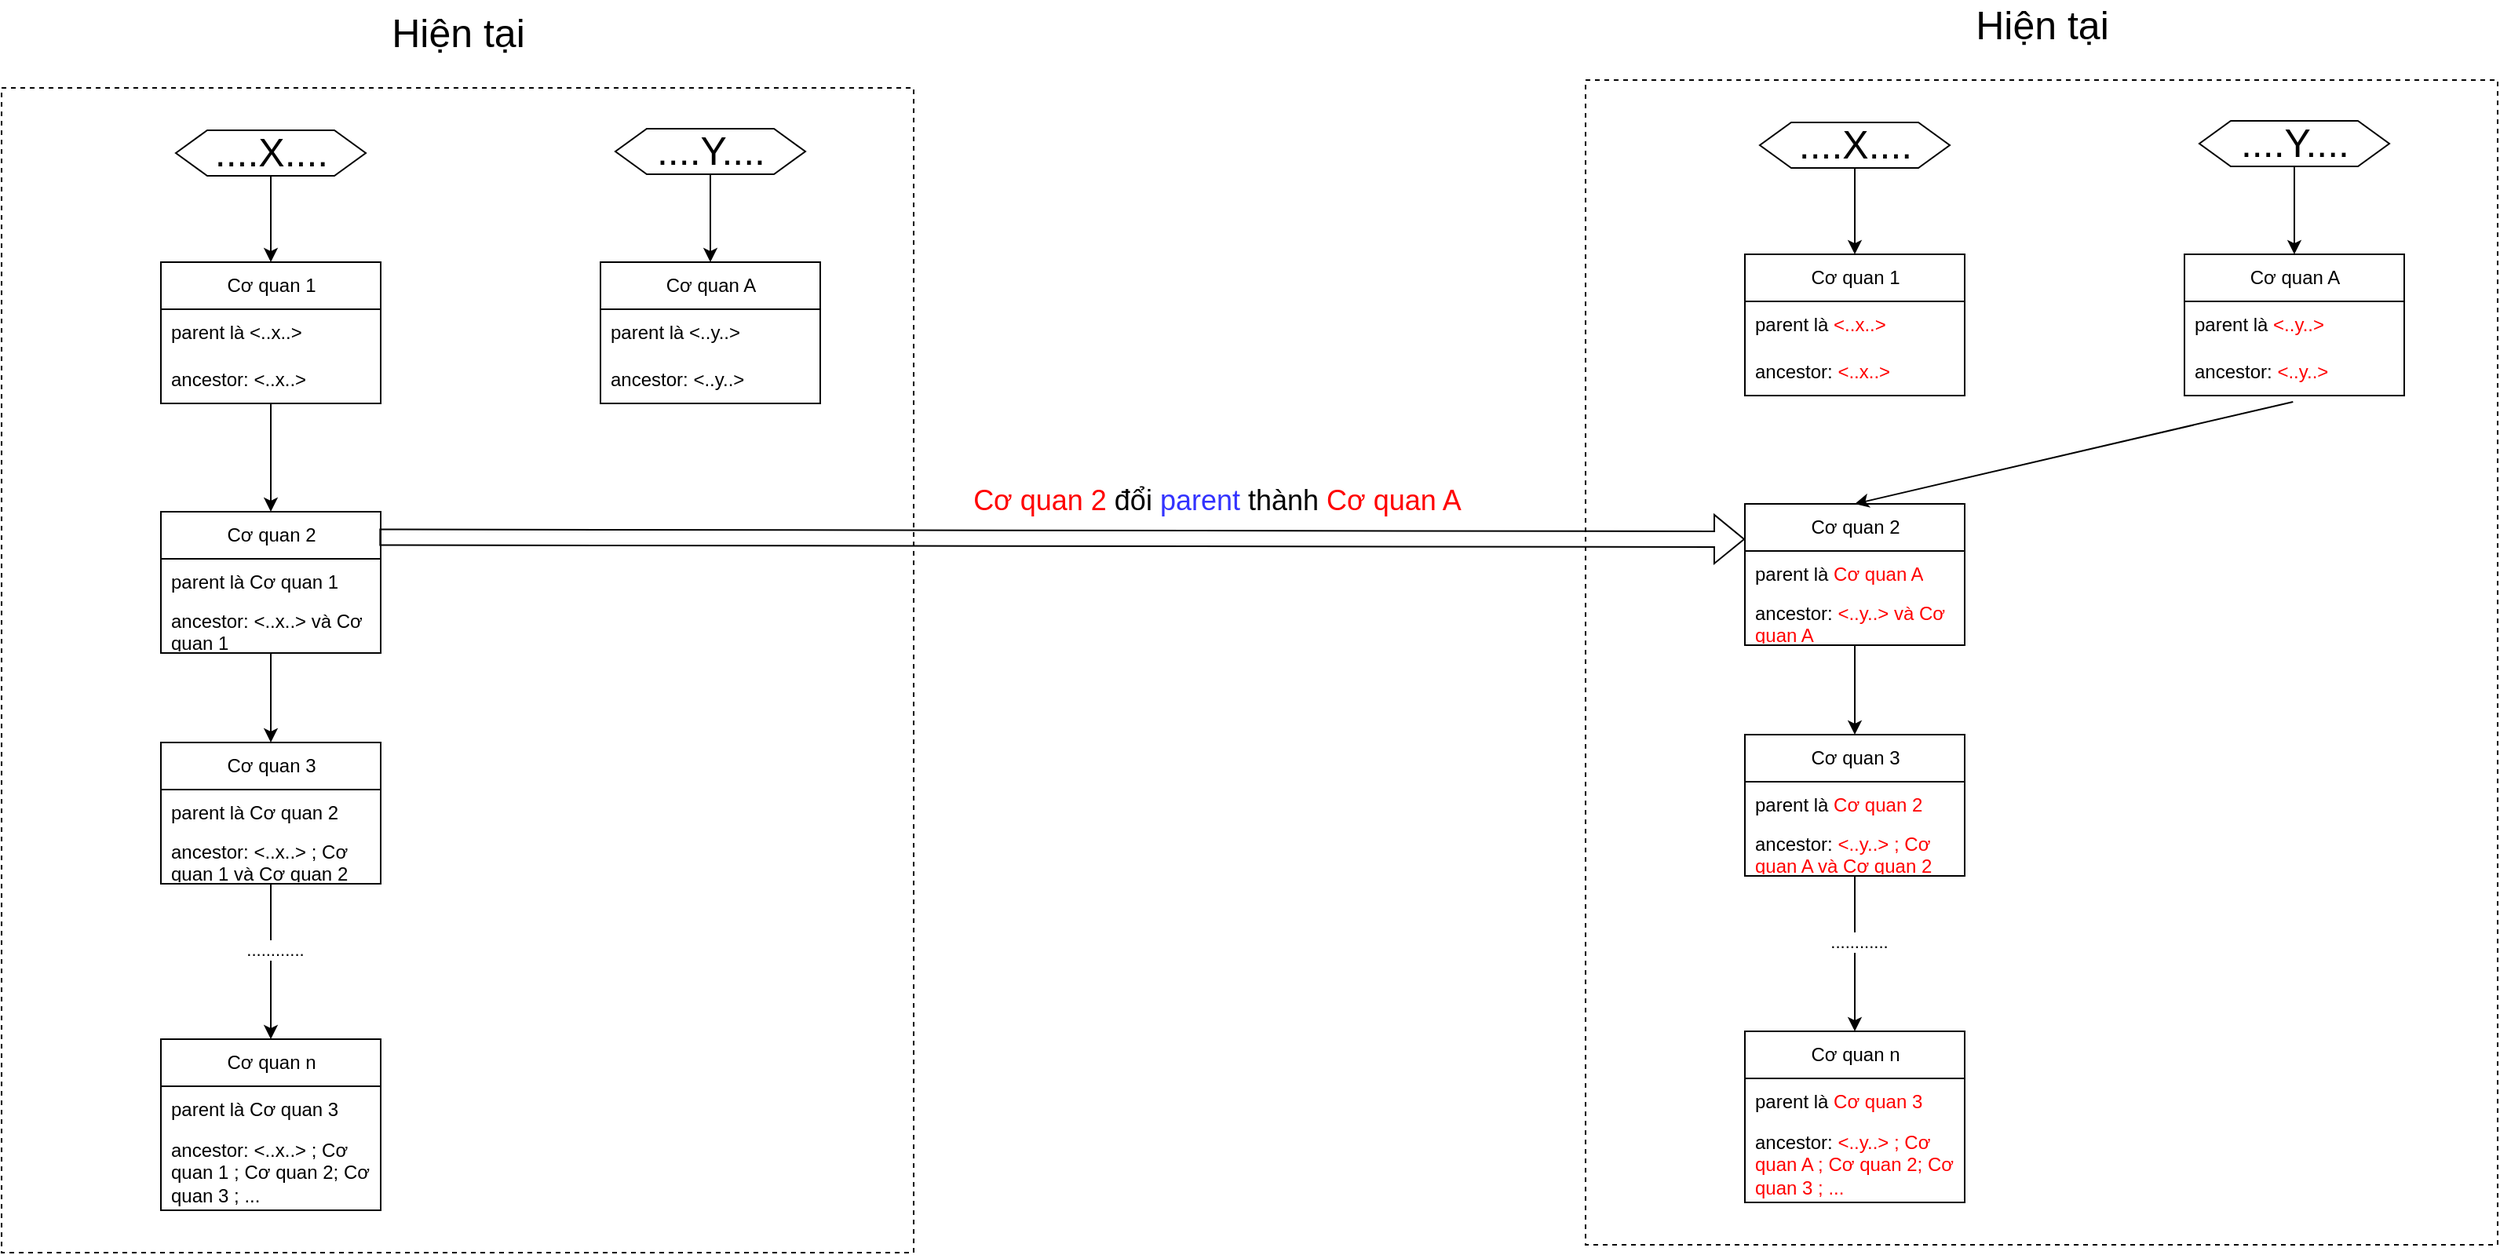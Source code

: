 <mxfile version="21.3.7" type="github">
  <diagram name="Trang-1" id="hx307600LLkeYoheJDm4">
    <mxGraphModel dx="1389" dy="952" grid="0" gridSize="10" guides="1" tooltips="1" connect="1" arrows="1" fold="1" page="0" pageScale="1" pageWidth="827" pageHeight="1169" math="0" shadow="0">
      <root>
        <mxCell id="0" />
        <mxCell id="1" parent="0" />
        <mxCell id="ML5rQnkRPxwV8VEnrlJP-1" value="" style="rounded=0;whiteSpace=wrap;html=1;dashed=1;" vertex="1" parent="1">
          <mxGeometry x="-58" y="-29" width="581" height="742" as="geometry" />
        </mxCell>
        <mxCell id="ML5rQnkRPxwV8VEnrlJP-2" value="&lt;font style=&quot;font-size: 25px;&quot;&gt;Hiện tại&lt;/font&gt;" style="text;html=1;strokeColor=none;fillColor=none;align=center;verticalAlign=middle;whiteSpace=wrap;rounded=0;" vertex="1" parent="1">
          <mxGeometry x="163.5" y="-80" width="138" height="30" as="geometry" />
        </mxCell>
        <mxCell id="ML5rQnkRPxwV8VEnrlJP-6" value="" style="group" vertex="1" connectable="0" parent="1">
          <mxGeometry x="53" y="-2" width="121" height="29" as="geometry" />
        </mxCell>
        <mxCell id="ML5rQnkRPxwV8VEnrlJP-4" value="" style="shape=hexagon;perimeter=hexagonPerimeter2;whiteSpace=wrap;html=1;fixedSize=1;" vertex="1" parent="ML5rQnkRPxwV8VEnrlJP-6">
          <mxGeometry width="121" height="29" as="geometry" />
        </mxCell>
        <mxCell id="ML5rQnkRPxwV8VEnrlJP-5" value="&lt;font style=&quot;font-size: 25px;&quot;&gt;....X....&lt;/font&gt;" style="text;html=1;strokeColor=none;fillColor=none;align=center;verticalAlign=middle;whiteSpace=wrap;rounded=0;" vertex="1" parent="ML5rQnkRPxwV8VEnrlJP-6">
          <mxGeometry x="28" y="4.5" width="66" height="16" as="geometry" />
        </mxCell>
        <mxCell id="ML5rQnkRPxwV8VEnrlJP-8" style="edgeStyle=orthogonalEdgeStyle;rounded=0;orthogonalLoop=1;jettySize=auto;html=1;entryX=0.5;entryY=0;entryDx=0;entryDy=0;" edge="1" parent="1" source="ML5rQnkRPxwV8VEnrlJP-4" target="ML5rQnkRPxwV8VEnrlJP-10">
          <mxGeometry relative="1" as="geometry">
            <mxPoint x="113.5" y="77" as="targetPoint" />
          </mxGeometry>
        </mxCell>
        <mxCell id="ML5rQnkRPxwV8VEnrlJP-17" style="edgeStyle=orthogonalEdgeStyle;rounded=0;orthogonalLoop=1;jettySize=auto;html=1;entryX=0.5;entryY=0;entryDx=0;entryDy=0;" edge="1" parent="1" source="ML5rQnkRPxwV8VEnrlJP-10" target="ML5rQnkRPxwV8VEnrlJP-14">
          <mxGeometry relative="1" as="geometry" />
        </mxCell>
        <mxCell id="ML5rQnkRPxwV8VEnrlJP-10" value="Cơ quan 1" style="swimlane;fontStyle=0;childLayout=stackLayout;horizontal=1;startSize=30;horizontalStack=0;resizeParent=1;resizeParentMax=0;resizeLast=0;collapsible=1;marginBottom=0;whiteSpace=wrap;html=1;" vertex="1" parent="1">
          <mxGeometry x="43.5" y="82" width="140" height="90" as="geometry" />
        </mxCell>
        <mxCell id="ML5rQnkRPxwV8VEnrlJP-11" value="parent là &amp;lt;..x..&amp;gt;" style="text;strokeColor=none;fillColor=none;align=left;verticalAlign=middle;spacingLeft=4;spacingRight=4;overflow=hidden;points=[[0,0.5],[1,0.5]];portConstraint=eastwest;rotatable=0;whiteSpace=wrap;html=1;" vertex="1" parent="ML5rQnkRPxwV8VEnrlJP-10">
          <mxGeometry y="30" width="140" height="30" as="geometry" />
        </mxCell>
        <mxCell id="ML5rQnkRPxwV8VEnrlJP-12" value="ancestor: &amp;lt;..x..&amp;gt;" style="text;strokeColor=none;fillColor=none;align=left;verticalAlign=middle;spacingLeft=4;spacingRight=4;overflow=hidden;points=[[0,0.5],[1,0.5]];portConstraint=eastwest;rotatable=0;whiteSpace=wrap;html=1;" vertex="1" parent="ML5rQnkRPxwV8VEnrlJP-10">
          <mxGeometry y="60" width="140" height="30" as="geometry" />
        </mxCell>
        <mxCell id="ML5rQnkRPxwV8VEnrlJP-24" style="edgeStyle=orthogonalEdgeStyle;rounded=0;orthogonalLoop=1;jettySize=auto;html=1;entryX=0.5;entryY=0;entryDx=0;entryDy=0;" edge="1" parent="1" source="ML5rQnkRPxwV8VEnrlJP-14" target="ML5rQnkRPxwV8VEnrlJP-18">
          <mxGeometry relative="1" as="geometry" />
        </mxCell>
        <mxCell id="ML5rQnkRPxwV8VEnrlJP-14" value="Cơ quan 2" style="swimlane;fontStyle=0;childLayout=stackLayout;horizontal=1;startSize=30;horizontalStack=0;resizeParent=1;resizeParentMax=0;resizeLast=0;collapsible=1;marginBottom=0;whiteSpace=wrap;html=1;" vertex="1" parent="1">
          <mxGeometry x="43.5" y="241" width="140" height="90" as="geometry" />
        </mxCell>
        <mxCell id="ML5rQnkRPxwV8VEnrlJP-15" value="parent là Cơ quan 1" style="text;strokeColor=none;fillColor=none;align=left;verticalAlign=middle;spacingLeft=4;spacingRight=4;overflow=hidden;points=[[0,0.5],[1,0.5]];portConstraint=eastwest;rotatable=0;whiteSpace=wrap;html=1;" vertex="1" parent="ML5rQnkRPxwV8VEnrlJP-14">
          <mxGeometry y="30" width="140" height="30" as="geometry" />
        </mxCell>
        <mxCell id="ML5rQnkRPxwV8VEnrlJP-16" value="ancestor: &amp;lt;..x..&amp;gt; và Cơ quan 1" style="text;strokeColor=none;fillColor=none;align=left;verticalAlign=middle;spacingLeft=4;spacingRight=4;overflow=hidden;points=[[0,0.5],[1,0.5]];portConstraint=eastwest;rotatable=0;whiteSpace=wrap;html=1;" vertex="1" parent="ML5rQnkRPxwV8VEnrlJP-14">
          <mxGeometry y="60" width="140" height="30" as="geometry" />
        </mxCell>
        <mxCell id="ML5rQnkRPxwV8VEnrlJP-26" style="edgeStyle=orthogonalEdgeStyle;rounded=0;orthogonalLoop=1;jettySize=auto;html=1;entryX=0.5;entryY=0;entryDx=0;entryDy=0;" edge="1" parent="1" source="ML5rQnkRPxwV8VEnrlJP-18" target="ML5rQnkRPxwV8VEnrlJP-21">
          <mxGeometry relative="1" as="geometry">
            <Array as="points">
              <mxPoint x="114" y="523" />
              <mxPoint x="114" y="523" />
            </Array>
          </mxGeometry>
        </mxCell>
        <mxCell id="ML5rQnkRPxwV8VEnrlJP-27" value="............" style="edgeLabel;html=1;align=center;verticalAlign=middle;resizable=0;points=[];" vertex="1" connectable="0" parent="ML5rQnkRPxwV8VEnrlJP-26">
          <mxGeometry x="-0.157" y="2" relative="1" as="geometry">
            <mxPoint as="offset" />
          </mxGeometry>
        </mxCell>
        <mxCell id="ML5rQnkRPxwV8VEnrlJP-18" value="Cơ quan 3" style="swimlane;fontStyle=0;childLayout=stackLayout;horizontal=1;startSize=30;horizontalStack=0;resizeParent=1;resizeParentMax=0;resizeLast=0;collapsible=1;marginBottom=0;whiteSpace=wrap;html=1;" vertex="1" parent="1">
          <mxGeometry x="43.5" y="388" width="140" height="90" as="geometry" />
        </mxCell>
        <mxCell id="ML5rQnkRPxwV8VEnrlJP-19" value="parent là Cơ quan 2" style="text;strokeColor=none;fillColor=none;align=left;verticalAlign=middle;spacingLeft=4;spacingRight=4;overflow=hidden;points=[[0,0.5],[1,0.5]];portConstraint=eastwest;rotatable=0;whiteSpace=wrap;html=1;" vertex="1" parent="ML5rQnkRPxwV8VEnrlJP-18">
          <mxGeometry y="30" width="140" height="30" as="geometry" />
        </mxCell>
        <mxCell id="ML5rQnkRPxwV8VEnrlJP-20" value="ancestor: &amp;lt;..x..&amp;gt; ; Cơ quan 1 và Cơ quan 2" style="text;strokeColor=none;fillColor=none;align=left;verticalAlign=middle;spacingLeft=4;spacingRight=4;overflow=hidden;points=[[0,0.5],[1,0.5]];portConstraint=eastwest;rotatable=0;whiteSpace=wrap;html=1;" vertex="1" parent="ML5rQnkRPxwV8VEnrlJP-18">
          <mxGeometry y="60" width="140" height="30" as="geometry" />
        </mxCell>
        <mxCell id="ML5rQnkRPxwV8VEnrlJP-21" value="Cơ quan n" style="swimlane;fontStyle=0;childLayout=stackLayout;horizontal=1;startSize=30;horizontalStack=0;resizeParent=1;resizeParentMax=0;resizeLast=0;collapsible=1;marginBottom=0;whiteSpace=wrap;html=1;" vertex="1" parent="1">
          <mxGeometry x="43.5" y="577" width="140" height="109" as="geometry" />
        </mxCell>
        <mxCell id="ML5rQnkRPxwV8VEnrlJP-22" value="parent là Cơ quan 3" style="text;strokeColor=none;fillColor=none;align=left;verticalAlign=middle;spacingLeft=4;spacingRight=4;overflow=hidden;points=[[0,0.5],[1,0.5]];portConstraint=eastwest;rotatable=0;whiteSpace=wrap;html=1;" vertex="1" parent="ML5rQnkRPxwV8VEnrlJP-21">
          <mxGeometry y="30" width="140" height="30" as="geometry" />
        </mxCell>
        <mxCell id="ML5rQnkRPxwV8VEnrlJP-23" value="ancestor: &amp;lt;..x..&amp;gt; ; Cơ quan 1 ; Cơ quan 2; Cơ quan 3 ; ..." style="text;strokeColor=none;fillColor=none;align=left;verticalAlign=middle;spacingLeft=4;spacingRight=4;overflow=hidden;points=[[0,0.5],[1,0.5]];portConstraint=eastwest;rotatable=0;whiteSpace=wrap;html=1;" vertex="1" parent="ML5rQnkRPxwV8VEnrlJP-21">
          <mxGeometry y="60" width="140" height="49" as="geometry" />
        </mxCell>
        <mxCell id="ML5rQnkRPxwV8VEnrlJP-28" value="" style="shape=flexArrow;endArrow=classic;html=1;rounded=0;exitX=0.994;exitY=0.181;exitDx=0;exitDy=0;exitPerimeter=0;entryX=0;entryY=0.25;entryDx=0;entryDy=0;" edge="1" parent="1" source="ML5rQnkRPxwV8VEnrlJP-14" target="ML5rQnkRPxwV8VEnrlJP-54">
          <mxGeometry width="50" height="50" relative="1" as="geometry">
            <mxPoint x="413" y="336" as="sourcePoint" />
            <mxPoint x="947" y="253" as="targetPoint" />
          </mxGeometry>
        </mxCell>
        <mxCell id="ML5rQnkRPxwV8VEnrlJP-29" value="Cơ quan A" style="swimlane;fontStyle=0;childLayout=stackLayout;horizontal=1;startSize=30;horizontalStack=0;resizeParent=1;resizeParentMax=0;resizeLast=0;collapsible=1;marginBottom=0;whiteSpace=wrap;html=1;" vertex="1" parent="1">
          <mxGeometry x="323.5" y="82" width="140" height="90" as="geometry" />
        </mxCell>
        <mxCell id="ML5rQnkRPxwV8VEnrlJP-30" value="parent là &amp;lt;..y..&amp;gt;" style="text;strokeColor=none;fillColor=none;align=left;verticalAlign=middle;spacingLeft=4;spacingRight=4;overflow=hidden;points=[[0,0.5],[1,0.5]];portConstraint=eastwest;rotatable=0;whiteSpace=wrap;html=1;" vertex="1" parent="ML5rQnkRPxwV8VEnrlJP-29">
          <mxGeometry y="30" width="140" height="30" as="geometry" />
        </mxCell>
        <mxCell id="ML5rQnkRPxwV8VEnrlJP-31" value="ancestor: &amp;lt;..y..&amp;gt;" style="text;strokeColor=none;fillColor=none;align=left;verticalAlign=middle;spacingLeft=4;spacingRight=4;overflow=hidden;points=[[0,0.5],[1,0.5]];portConstraint=eastwest;rotatable=0;whiteSpace=wrap;html=1;" vertex="1" parent="ML5rQnkRPxwV8VEnrlJP-29">
          <mxGeometry y="60" width="140" height="30" as="geometry" />
        </mxCell>
        <mxCell id="ML5rQnkRPxwV8VEnrlJP-38" value="" style="group" vertex="1" connectable="0" parent="1">
          <mxGeometry x="333" y="-3" width="121" height="29" as="geometry" />
        </mxCell>
        <mxCell id="ML5rQnkRPxwV8VEnrlJP-39" value="" style="shape=hexagon;perimeter=hexagonPerimeter2;whiteSpace=wrap;html=1;fixedSize=1;" vertex="1" parent="ML5rQnkRPxwV8VEnrlJP-38">
          <mxGeometry width="121" height="29" as="geometry" />
        </mxCell>
        <mxCell id="ML5rQnkRPxwV8VEnrlJP-40" value="&lt;font style=&quot;font-size: 25px;&quot;&gt;....Y....&lt;/font&gt;" style="text;html=1;strokeColor=none;fillColor=none;align=center;verticalAlign=middle;whiteSpace=wrap;rounded=0;" vertex="1" parent="ML5rQnkRPxwV8VEnrlJP-38">
          <mxGeometry x="28" y="4.5" width="66" height="16" as="geometry" />
        </mxCell>
        <mxCell id="ML5rQnkRPxwV8VEnrlJP-41" style="edgeStyle=orthogonalEdgeStyle;rounded=0;orthogonalLoop=1;jettySize=auto;html=1;entryX=0.5;entryY=0;entryDx=0;entryDy=0;" edge="1" parent="1" source="ML5rQnkRPxwV8VEnrlJP-39" target="ML5rQnkRPxwV8VEnrlJP-29">
          <mxGeometry relative="1" as="geometry" />
        </mxCell>
        <mxCell id="ML5rQnkRPxwV8VEnrlJP-42" value="&lt;font style=&quot;font-size: 18px;&quot;&gt;&lt;font color=&quot;#ff0000&quot;&gt;Cơ quan 2&lt;/font&gt; đổi &lt;font color=&quot;#3333ff&quot;&gt;parent &lt;/font&gt;thành &lt;font color=&quot;#ff0000&quot;&gt;Cơ quan A&lt;/font&gt;&lt;/font&gt;" style="text;html=1;strokeColor=none;fillColor=none;align=center;verticalAlign=middle;whiteSpace=wrap;rounded=0;" vertex="1" parent="1">
          <mxGeometry x="535" y="219" width="363" height="30" as="geometry" />
        </mxCell>
        <mxCell id="ML5rQnkRPxwV8VEnrlJP-43" value="" style="rounded=0;whiteSpace=wrap;html=1;dashed=1;fillColor=none;" vertex="1" parent="1">
          <mxGeometry x="951" y="-34" width="581" height="742" as="geometry" />
        </mxCell>
        <mxCell id="ML5rQnkRPxwV8VEnrlJP-44" value="&lt;font style=&quot;font-size: 25px;&quot;&gt;Hiện tại&lt;/font&gt;" style="text;html=1;strokeColor=none;fillColor=none;align=center;verticalAlign=middle;whiteSpace=wrap;rounded=0;" vertex="1" parent="1">
          <mxGeometry x="1172.5" y="-85" width="138" height="30" as="geometry" />
        </mxCell>
        <mxCell id="ML5rQnkRPxwV8VEnrlJP-45" value="" style="group" vertex="1" connectable="0" parent="1">
          <mxGeometry x="1062" y="-7" width="121" height="29" as="geometry" />
        </mxCell>
        <mxCell id="ML5rQnkRPxwV8VEnrlJP-46" value="" style="shape=hexagon;perimeter=hexagonPerimeter2;whiteSpace=wrap;html=1;fixedSize=1;" vertex="1" parent="ML5rQnkRPxwV8VEnrlJP-45">
          <mxGeometry width="121" height="29" as="geometry" />
        </mxCell>
        <mxCell id="ML5rQnkRPxwV8VEnrlJP-47" value="&lt;font style=&quot;font-size: 25px;&quot;&gt;....X....&lt;/font&gt;" style="text;html=1;strokeColor=none;fillColor=none;align=center;verticalAlign=middle;whiteSpace=wrap;rounded=0;" vertex="1" parent="ML5rQnkRPxwV8VEnrlJP-45">
          <mxGeometry x="28" y="4.5" width="66" height="16" as="geometry" />
        </mxCell>
        <mxCell id="ML5rQnkRPxwV8VEnrlJP-48" style="edgeStyle=orthogonalEdgeStyle;rounded=0;orthogonalLoop=1;jettySize=auto;html=1;entryX=0.5;entryY=0;entryDx=0;entryDy=0;" edge="1" source="ML5rQnkRPxwV8VEnrlJP-46" target="ML5rQnkRPxwV8VEnrlJP-50" parent="1">
          <mxGeometry relative="1" as="geometry">
            <mxPoint x="1122.5" y="72" as="targetPoint" />
          </mxGeometry>
        </mxCell>
        <mxCell id="ML5rQnkRPxwV8VEnrlJP-50" value="Cơ quan 1" style="swimlane;fontStyle=0;childLayout=stackLayout;horizontal=1;startSize=30;horizontalStack=0;resizeParent=1;resizeParentMax=0;resizeLast=0;collapsible=1;marginBottom=0;whiteSpace=wrap;html=1;" vertex="1" parent="1">
          <mxGeometry x="1052.5" y="77" width="140" height="90" as="geometry" />
        </mxCell>
        <mxCell id="ML5rQnkRPxwV8VEnrlJP-51" value="parent là &lt;font color=&quot;#ff0000&quot;&gt;&amp;lt;..x..&amp;gt;&lt;/font&gt;" style="text;strokeColor=none;fillColor=none;align=left;verticalAlign=middle;spacingLeft=4;spacingRight=4;overflow=hidden;points=[[0,0.5],[1,0.5]];portConstraint=eastwest;rotatable=0;whiteSpace=wrap;html=1;" vertex="1" parent="ML5rQnkRPxwV8VEnrlJP-50">
          <mxGeometry y="30" width="140" height="30" as="geometry" />
        </mxCell>
        <mxCell id="ML5rQnkRPxwV8VEnrlJP-52" value="ancestor: &lt;font color=&quot;#ff0000&quot;&gt;&amp;lt;..x..&amp;gt;&lt;/font&gt;" style="text;strokeColor=none;fillColor=none;align=left;verticalAlign=middle;spacingLeft=4;spacingRight=4;overflow=hidden;points=[[0,0.5],[1,0.5]];portConstraint=eastwest;rotatable=0;whiteSpace=wrap;html=1;" vertex="1" parent="ML5rQnkRPxwV8VEnrlJP-50">
          <mxGeometry y="60" width="140" height="30" as="geometry" />
        </mxCell>
        <mxCell id="ML5rQnkRPxwV8VEnrlJP-53" style="edgeStyle=orthogonalEdgeStyle;rounded=0;orthogonalLoop=1;jettySize=auto;html=1;entryX=0.5;entryY=0;entryDx=0;entryDy=0;" edge="1" source="ML5rQnkRPxwV8VEnrlJP-54" target="ML5rQnkRPxwV8VEnrlJP-59" parent="1">
          <mxGeometry relative="1" as="geometry" />
        </mxCell>
        <mxCell id="ML5rQnkRPxwV8VEnrlJP-54" value="Cơ quan 2" style="swimlane;fontStyle=0;childLayout=stackLayout;horizontal=1;startSize=30;horizontalStack=0;resizeParent=1;resizeParentMax=0;resizeLast=0;collapsible=1;marginBottom=0;whiteSpace=wrap;html=1;" vertex="1" parent="1">
          <mxGeometry x="1052.5" y="236" width="140" height="90" as="geometry" />
        </mxCell>
        <mxCell id="ML5rQnkRPxwV8VEnrlJP-55" value="parent là &lt;font color=&quot;#ff0000&quot;&gt;Cơ quan A&lt;/font&gt;" style="text;strokeColor=none;fillColor=none;align=left;verticalAlign=middle;spacingLeft=4;spacingRight=4;overflow=hidden;points=[[0,0.5],[1,0.5]];portConstraint=eastwest;rotatable=0;whiteSpace=wrap;html=1;" vertex="1" parent="ML5rQnkRPxwV8VEnrlJP-54">
          <mxGeometry y="30" width="140" height="30" as="geometry" />
        </mxCell>
        <mxCell id="ML5rQnkRPxwV8VEnrlJP-56" value="ancestor: &lt;font color=&quot;#ff0000&quot;&gt;&amp;lt;..y..&amp;gt; và Cơ quan A&lt;/font&gt;" style="text;strokeColor=none;fillColor=none;align=left;verticalAlign=middle;spacingLeft=4;spacingRight=4;overflow=hidden;points=[[0,0.5],[1,0.5]];portConstraint=eastwest;rotatable=0;whiteSpace=wrap;html=1;" vertex="1" parent="ML5rQnkRPxwV8VEnrlJP-54">
          <mxGeometry y="60" width="140" height="30" as="geometry" />
        </mxCell>
        <mxCell id="ML5rQnkRPxwV8VEnrlJP-57" style="edgeStyle=orthogonalEdgeStyle;rounded=0;orthogonalLoop=1;jettySize=auto;html=1;entryX=0.5;entryY=0;entryDx=0;entryDy=0;" edge="1" source="ML5rQnkRPxwV8VEnrlJP-59" target="ML5rQnkRPxwV8VEnrlJP-62" parent="1">
          <mxGeometry relative="1" as="geometry">
            <Array as="points">
              <mxPoint x="1123" y="518" />
              <mxPoint x="1123" y="518" />
            </Array>
          </mxGeometry>
        </mxCell>
        <mxCell id="ML5rQnkRPxwV8VEnrlJP-58" value="............" style="edgeLabel;html=1;align=center;verticalAlign=middle;resizable=0;points=[];" vertex="1" connectable="0" parent="ML5rQnkRPxwV8VEnrlJP-57">
          <mxGeometry x="-0.157" y="2" relative="1" as="geometry">
            <mxPoint as="offset" />
          </mxGeometry>
        </mxCell>
        <mxCell id="ML5rQnkRPxwV8VEnrlJP-59" value="Cơ quan 3" style="swimlane;fontStyle=0;childLayout=stackLayout;horizontal=1;startSize=30;horizontalStack=0;resizeParent=1;resizeParentMax=0;resizeLast=0;collapsible=1;marginBottom=0;whiteSpace=wrap;html=1;" vertex="1" parent="1">
          <mxGeometry x="1052.5" y="383" width="140" height="90" as="geometry" />
        </mxCell>
        <mxCell id="ML5rQnkRPxwV8VEnrlJP-60" value="parent là &lt;font color=&quot;#ff0000&quot;&gt;Cơ quan 2&lt;/font&gt;" style="text;strokeColor=none;fillColor=none;align=left;verticalAlign=middle;spacingLeft=4;spacingRight=4;overflow=hidden;points=[[0,0.5],[1,0.5]];portConstraint=eastwest;rotatable=0;whiteSpace=wrap;html=1;" vertex="1" parent="ML5rQnkRPxwV8VEnrlJP-59">
          <mxGeometry y="30" width="140" height="30" as="geometry" />
        </mxCell>
        <mxCell id="ML5rQnkRPxwV8VEnrlJP-61" value="ancestor: &lt;font color=&quot;#ff0000&quot;&gt;&amp;lt;..y..&amp;gt; ; Cơ quan A và Cơ quan 2&lt;/font&gt;" style="text;strokeColor=none;fillColor=none;align=left;verticalAlign=middle;spacingLeft=4;spacingRight=4;overflow=hidden;points=[[0,0.5],[1,0.5]];portConstraint=eastwest;rotatable=0;whiteSpace=wrap;html=1;" vertex="1" parent="ML5rQnkRPxwV8VEnrlJP-59">
          <mxGeometry y="60" width="140" height="30" as="geometry" />
        </mxCell>
        <mxCell id="ML5rQnkRPxwV8VEnrlJP-62" value="Cơ quan n" style="swimlane;fontStyle=0;childLayout=stackLayout;horizontal=1;startSize=30;horizontalStack=0;resizeParent=1;resizeParentMax=0;resizeLast=0;collapsible=1;marginBottom=0;whiteSpace=wrap;html=1;" vertex="1" parent="1">
          <mxGeometry x="1052.5" y="572" width="140" height="109" as="geometry" />
        </mxCell>
        <mxCell id="ML5rQnkRPxwV8VEnrlJP-63" value="parent là &lt;font color=&quot;#ff0000&quot;&gt;Cơ quan 3&lt;/font&gt;" style="text;strokeColor=none;fillColor=none;align=left;verticalAlign=middle;spacingLeft=4;spacingRight=4;overflow=hidden;points=[[0,0.5],[1,0.5]];portConstraint=eastwest;rotatable=0;whiteSpace=wrap;html=1;" vertex="1" parent="ML5rQnkRPxwV8VEnrlJP-62">
          <mxGeometry y="30" width="140" height="30" as="geometry" />
        </mxCell>
        <mxCell id="ML5rQnkRPxwV8VEnrlJP-64" value="ancestor: &lt;font color=&quot;#ff0000&quot;&gt;&amp;lt;..y..&amp;gt; ; Cơ quan A ; Cơ quan 2; Cơ quan 3 ; ...&lt;/font&gt;" style="text;strokeColor=none;fillColor=none;align=left;verticalAlign=middle;spacingLeft=4;spacingRight=4;overflow=hidden;points=[[0,0.5],[1,0.5]];portConstraint=eastwest;rotatable=0;whiteSpace=wrap;html=1;" vertex="1" parent="ML5rQnkRPxwV8VEnrlJP-62">
          <mxGeometry y="60" width="140" height="49" as="geometry" />
        </mxCell>
        <mxCell id="ML5rQnkRPxwV8VEnrlJP-65" value="Cơ quan A" style="swimlane;fontStyle=0;childLayout=stackLayout;horizontal=1;startSize=30;horizontalStack=0;resizeParent=1;resizeParentMax=0;resizeLast=0;collapsible=1;marginBottom=0;whiteSpace=wrap;html=1;" vertex="1" parent="1">
          <mxGeometry x="1332.5" y="77" width="140" height="90" as="geometry" />
        </mxCell>
        <mxCell id="ML5rQnkRPxwV8VEnrlJP-66" value="parent là &lt;font color=&quot;#ff0000&quot;&gt;&amp;lt;..y..&amp;gt;&lt;/font&gt;" style="text;strokeColor=none;fillColor=none;align=left;verticalAlign=middle;spacingLeft=4;spacingRight=4;overflow=hidden;points=[[0,0.5],[1,0.5]];portConstraint=eastwest;rotatable=0;whiteSpace=wrap;html=1;" vertex="1" parent="ML5rQnkRPxwV8VEnrlJP-65">
          <mxGeometry y="30" width="140" height="30" as="geometry" />
        </mxCell>
        <mxCell id="ML5rQnkRPxwV8VEnrlJP-67" value="ancestor: &lt;font color=&quot;#ff0000&quot;&gt;&amp;lt;..y..&amp;gt;&lt;/font&gt;" style="text;strokeColor=none;fillColor=none;align=left;verticalAlign=middle;spacingLeft=4;spacingRight=4;overflow=hidden;points=[[0,0.5],[1,0.5]];portConstraint=eastwest;rotatable=0;whiteSpace=wrap;html=1;" vertex="1" parent="ML5rQnkRPxwV8VEnrlJP-65">
          <mxGeometry y="60" width="140" height="30" as="geometry" />
        </mxCell>
        <mxCell id="ML5rQnkRPxwV8VEnrlJP-68" value="" style="group" vertex="1" connectable="0" parent="1">
          <mxGeometry x="1342" y="-8" width="121" height="29" as="geometry" />
        </mxCell>
        <mxCell id="ML5rQnkRPxwV8VEnrlJP-69" value="" style="shape=hexagon;perimeter=hexagonPerimeter2;whiteSpace=wrap;html=1;fixedSize=1;" vertex="1" parent="ML5rQnkRPxwV8VEnrlJP-68">
          <mxGeometry width="121" height="29" as="geometry" />
        </mxCell>
        <mxCell id="ML5rQnkRPxwV8VEnrlJP-70" value="&lt;font style=&quot;font-size: 25px;&quot;&gt;....Y....&lt;/font&gt;" style="text;html=1;strokeColor=none;fillColor=none;align=center;verticalAlign=middle;whiteSpace=wrap;rounded=0;" vertex="1" parent="ML5rQnkRPxwV8VEnrlJP-68">
          <mxGeometry x="28" y="4.5" width="66" height="16" as="geometry" />
        </mxCell>
        <mxCell id="ML5rQnkRPxwV8VEnrlJP-71" style="edgeStyle=orthogonalEdgeStyle;rounded=0;orthogonalLoop=1;jettySize=auto;html=1;entryX=0.5;entryY=0;entryDx=0;entryDy=0;" edge="1" source="ML5rQnkRPxwV8VEnrlJP-69" target="ML5rQnkRPxwV8VEnrlJP-65" parent="1">
          <mxGeometry relative="1" as="geometry" />
        </mxCell>
        <mxCell id="ML5rQnkRPxwV8VEnrlJP-72" value="" style="endArrow=classic;html=1;rounded=0;exitX=0.494;exitY=1.132;exitDx=0;exitDy=0;exitPerimeter=0;entryX=0.5;entryY=0;entryDx=0;entryDy=0;" edge="1" parent="1" source="ML5rQnkRPxwV8VEnrlJP-67" target="ML5rQnkRPxwV8VEnrlJP-54">
          <mxGeometry width="50" height="50" relative="1" as="geometry">
            <mxPoint x="868" y="297" as="sourcePoint" />
            <mxPoint x="918" y="247" as="targetPoint" />
          </mxGeometry>
        </mxCell>
      </root>
    </mxGraphModel>
  </diagram>
</mxfile>
